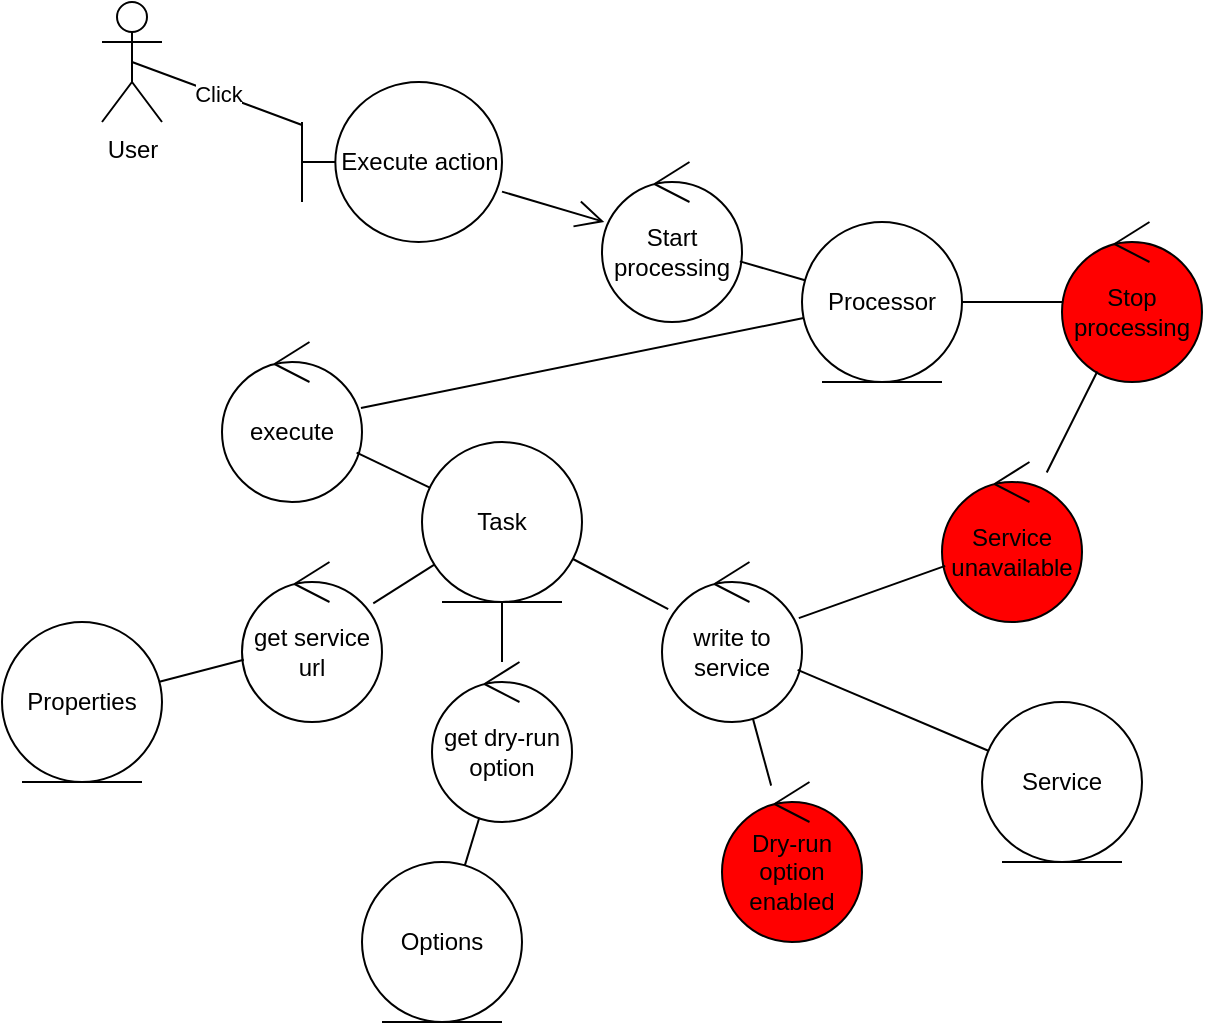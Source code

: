 <mxfile version="12.7.2" type="device"><diagram id="8jXLojxy2FijZEmcbR6y" name="Page-1"><mxGraphModel dx="656" dy="779" grid="1" gridSize="10" guides="1" tooltips="1" connect="1" arrows="1" fold="1" page="1" pageScale="1" pageWidth="1169" pageHeight="827" math="0" shadow="0"><root><mxCell id="0"/><mxCell id="1" parent="0"/><mxCell id="iPO4pMVoaCJspU5LkBcY-115" value="User" style="shape=umlActor;verticalLabelPosition=bottom;labelBackgroundColor=#ffffff;verticalAlign=top;html=1;" vertex="1" parent="1"><mxGeometry x="560" y="190" width="30" height="60" as="geometry"/></mxCell><mxCell id="iPO4pMVoaCJspU5LkBcY-116" value="Execute action" style="shape=umlBoundary;whiteSpace=wrap;html=1;labelBackgroundColor=none;fillColor=#FFFFFF;" vertex="1" parent="1"><mxGeometry x="660" y="230" width="100" height="80" as="geometry"/></mxCell><mxCell id="iPO4pMVoaCJspU5LkBcY-117" value="Click" style="endArrow=none;html=1;exitX=0.5;exitY=0.5;exitDx=0;exitDy=0;exitPerimeter=0;" edge="1" parent="1" source="iPO4pMVoaCJspU5LkBcY-115" target="iPO4pMVoaCJspU5LkBcY-116"><mxGeometry relative="1" as="geometry"><mxPoint x="675" y="220" as="sourcePoint"/><mxPoint x="820" y="272.051" as="targetPoint"/></mxGeometry></mxCell><mxCell id="iPO4pMVoaCJspU5LkBcY-118" value="&lt;div&gt;Processor&lt;/div&gt;" style="ellipse;shape=umlEntity;whiteSpace=wrap;html=1;labelBackgroundColor=none;fillColor=#FFFFFF;" vertex="1" parent="1"><mxGeometry x="910" y="300" width="80" height="80" as="geometry"/></mxCell><mxCell id="iPO4pMVoaCJspU5LkBcY-119" value="" style="endArrow=open;html=1;startArrow=none;startFill=0;endFill=0;endSize=12;" edge="1" parent="1" source="iPO4pMVoaCJspU5LkBcY-116" target="iPO4pMVoaCJspU5LkBcY-120"><mxGeometry relative="1" as="geometry"><mxPoint x="675" y="220" as="sourcePoint"/><mxPoint x="782.503" y="365.252" as="targetPoint"/></mxGeometry></mxCell><mxCell id="iPO4pMVoaCJspU5LkBcY-120" value="Start processing" style="ellipse;shape=umlControl;whiteSpace=wrap;html=1;" vertex="1" parent="1"><mxGeometry x="810" y="270" width="70" height="80" as="geometry"/></mxCell><mxCell id="iPO4pMVoaCJspU5LkBcY-121" value="" style="endArrow=none;html=1;" edge="1" parent="1" source="iPO4pMVoaCJspU5LkBcY-118" target="iPO4pMVoaCJspU5LkBcY-120"><mxGeometry relative="1" as="geometry"><mxPoint x="835.654" y="-8.2" as="sourcePoint"/><mxPoint x="795" y="22.5" as="targetPoint"/></mxGeometry></mxCell><mxCell id="iPO4pMVoaCJspU5LkBcY-122" value="Task" style="ellipse;shape=umlEntity;whiteSpace=wrap;html=1;labelBackgroundColor=none;fillColor=#FFFFFF;" vertex="1" parent="1"><mxGeometry x="720" y="410" width="80" height="80" as="geometry"/></mxCell><mxCell id="iPO4pMVoaCJspU5LkBcY-123" value="execute" style="ellipse;shape=umlControl;whiteSpace=wrap;html=1;" vertex="1" parent="1"><mxGeometry x="620" y="360" width="70" height="80" as="geometry"/></mxCell><mxCell id="iPO4pMVoaCJspU5LkBcY-124" value="" style="endArrow=none;html=1;" edge="1" parent="1" source="iPO4pMVoaCJspU5LkBcY-123" target="iPO4pMVoaCJspU5LkBcY-118"><mxGeometry width="50" height="50" relative="1" as="geometry"><mxPoint x="878.609" y="460.672" as="sourcePoint"/><mxPoint x="871.549" y="419.294" as="targetPoint"/></mxGeometry></mxCell><mxCell id="iPO4pMVoaCJspU5LkBcY-125" value="" style="endArrow=none;html=1;" edge="1" parent="1" source="iPO4pMVoaCJspU5LkBcY-123" target="iPO4pMVoaCJspU5LkBcY-122"><mxGeometry width="50" height="50" relative="1" as="geometry"><mxPoint x="926.886" y="488.785" as="sourcePoint"/><mxPoint x="966.879" y="432.641" as="targetPoint"/></mxGeometry></mxCell><mxCell id="iPO4pMVoaCJspU5LkBcY-126" value="write to service" style="ellipse;shape=umlControl;whiteSpace=wrap;html=1;" vertex="1" parent="1"><mxGeometry x="840" y="470" width="70" height="80" as="geometry"/></mxCell><mxCell id="iPO4pMVoaCJspU5LkBcY-127" value="" style="endArrow=none;html=1;" edge="1" parent="1" source="iPO4pMVoaCJspU5LkBcY-126" target="iPO4pMVoaCJspU5LkBcY-122"><mxGeometry relative="1" as="geometry"><mxPoint x="776.603" y="772.81" as="sourcePoint"/><mxPoint x="984.884" y="659.154" as="targetPoint"/></mxGeometry></mxCell><mxCell id="iPO4pMVoaCJspU5LkBcY-128" value="" style="endArrow=none;html=1;" edge="1" parent="1" source="iPO4pMVoaCJspU5LkBcY-129" target="iPO4pMVoaCJspU5LkBcY-126"><mxGeometry relative="1" as="geometry"><mxPoint x="965.444" y="483.071" as="sourcePoint"/><mxPoint x="1050.265" y="666.155" as="targetPoint"/></mxGeometry></mxCell><mxCell id="iPO4pMVoaCJspU5LkBcY-129" value="Service" style="ellipse;shape=umlEntity;whiteSpace=wrap;html=1;labelBackgroundColor=none;fillColor=#FFFFFF;" vertex="1" parent="1"><mxGeometry x="1000" y="540" width="80" height="80" as="geometry"/></mxCell><mxCell id="iPO4pMVoaCJspU5LkBcY-130" value="Properties" style="ellipse;shape=umlEntity;whiteSpace=wrap;html=1;labelBackgroundColor=none;fillColor=#FFFFFF;" vertex="1" parent="1"><mxGeometry x="510" y="500" width="80" height="80" as="geometry"/></mxCell><mxCell id="iPO4pMVoaCJspU5LkBcY-131" value="get service url" style="ellipse;shape=umlControl;whiteSpace=wrap;html=1;" vertex="1" parent="1"><mxGeometry x="630" y="470" width="70" height="80" as="geometry"/></mxCell><mxCell id="iPO4pMVoaCJspU5LkBcY-132" value="" style="endArrow=none;html=1;" edge="1" parent="1" source="iPO4pMVoaCJspU5LkBcY-130" target="iPO4pMVoaCJspU5LkBcY-131"><mxGeometry width="50" height="50" relative="1" as="geometry"><mxPoint x="697.364" y="425.23" as="sourcePoint"/><mxPoint x="733.886" y="442.803" as="targetPoint"/></mxGeometry></mxCell><mxCell id="iPO4pMVoaCJspU5LkBcY-133" value="" style="endArrow=none;html=1;" edge="1" parent="1" source="iPO4pMVoaCJspU5LkBcY-131" target="iPO4pMVoaCJspU5LkBcY-122"><mxGeometry width="50" height="50" relative="1" as="geometry"><mxPoint x="697.364" y="425.23" as="sourcePoint"/><mxPoint x="733.886" y="442.803" as="targetPoint"/></mxGeometry></mxCell><mxCell id="iPO4pMVoaCJspU5LkBcY-134" value="Service unavailable" style="ellipse;shape=umlControl;whiteSpace=wrap;html=1;fillColor=#FF0000;" vertex="1" parent="1"><mxGeometry x="980" y="420" width="70" height="80" as="geometry"/></mxCell><mxCell id="iPO4pMVoaCJspU5LkBcY-135" value="" style="endArrow=none;html=1;" edge="1" parent="1" source="iPO4pMVoaCJspU5LkBcY-134" target="iPO4pMVoaCJspU5LkBcY-126"><mxGeometry relative="1" as="geometry"><mxPoint x="1000.081" y="547.46" as="sourcePoint"/><mxPoint x="929.936" y="542.409" as="targetPoint"/></mxGeometry></mxCell><mxCell id="iPO4pMVoaCJspU5LkBcY-136" value="Stop processing" style="ellipse;shape=umlControl;whiteSpace=wrap;html=1;fillColor=#FF0000;" vertex="1" parent="1"><mxGeometry x="1040" y="300" width="70" height="80" as="geometry"/></mxCell><mxCell id="iPO4pMVoaCJspU5LkBcY-137" value="" style="endArrow=none;html=1;" edge="1" parent="1" source="iPO4pMVoaCJspU5LkBcY-136" target="iPO4pMVoaCJspU5LkBcY-134"><mxGeometry relative="1" as="geometry"><mxPoint x="958.66" y="476.34" as="sourcePoint"/><mxPoint x="990" y="440" as="targetPoint"/></mxGeometry></mxCell><mxCell id="iPO4pMVoaCJspU5LkBcY-138" value="" style="endArrow=none;html=1;" edge="1" parent="1" source="iPO4pMVoaCJspU5LkBcY-136" target="iPO4pMVoaCJspU5LkBcY-118"><mxGeometry relative="1" as="geometry"><mxPoint x="1068.66" y="366.34" as="sourcePoint"/><mxPoint x="1011.34" y="423.66" as="targetPoint"/></mxGeometry></mxCell><mxCell id="iPO4pMVoaCJspU5LkBcY-139" value="Dry-run option enabled" style="ellipse;shape=umlControl;whiteSpace=wrap;html=1;fillColor=#FF0000;" vertex="1" parent="1"><mxGeometry x="870" y="580" width="70" height="80" as="geometry"/></mxCell><mxCell id="iPO4pMVoaCJspU5LkBcY-140" value="" style="endArrow=none;html=1;" edge="1" parent="1" source="iPO4pMVoaCJspU5LkBcY-139" target="iPO4pMVoaCJspU5LkBcY-126"><mxGeometry relative="1" as="geometry"><mxPoint x="1013.177" y="574.378" as="sourcePoint"/><mxPoint x="917.812" y="533.92" as="targetPoint"/></mxGeometry></mxCell><mxCell id="iPO4pMVoaCJspU5LkBcY-141" value="Options" style="ellipse;shape=umlEntity;whiteSpace=wrap;html=1;labelBackgroundColor=none;fillColor=#FFFFFF;" vertex="1" parent="1"><mxGeometry x="690" y="620" width="80" height="80" as="geometry"/></mxCell><mxCell id="iPO4pMVoaCJspU5LkBcY-142" value="get dry-run option" style="ellipse;shape=umlControl;whiteSpace=wrap;html=1;" vertex="1" parent="1"><mxGeometry x="725" y="520" width="70" height="80" as="geometry"/></mxCell><mxCell id="iPO4pMVoaCJspU5LkBcY-143" value="" style="endArrow=none;html=1;" edge="1" parent="1" source="iPO4pMVoaCJspU5LkBcY-142" target="iPO4pMVoaCJspU5LkBcY-122"><mxGeometry width="50" height="50" relative="1" as="geometry"><mxPoint x="705.731" y="500.856" as="sourcePoint"/><mxPoint x="736.18" y="481.36" as="targetPoint"/></mxGeometry></mxCell><mxCell id="iPO4pMVoaCJspU5LkBcY-144" value="" style="endArrow=none;html=1;" edge="1" parent="1" source="iPO4pMVoaCJspU5LkBcY-141" target="iPO4pMVoaCJspU5LkBcY-142"><mxGeometry width="50" height="50" relative="1" as="geometry"><mxPoint x="770" y="530" as="sourcePoint"/><mxPoint x="770" y="500" as="targetPoint"/></mxGeometry></mxCell></root></mxGraphModel></diagram></mxfile>